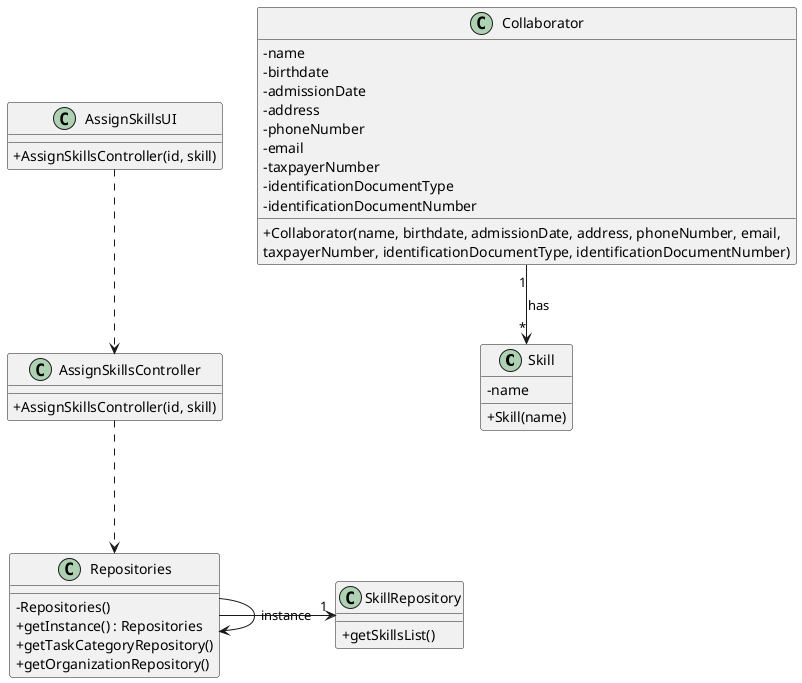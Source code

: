 @startuml
'skinparam monochrome true
skinparam packageStyle rectangle
skinparam shadowing false
skinparam linetype polyline
'skinparam linetype orto

skinparam classAttributeIconSize 0

'left to right direction

class Skill
{
    - name
    + Skill(name)
}

class Collaborator {
    - name
    - birthdate
    - admissionDate
    - address
    - phoneNumber
    - email
    - taxpayerNumber
    - identificationDocumentType
    - identificationDocumentNumber
    + Collaborator(name, birthdate, admissionDate, address, phoneNumber, email, \ntaxpayerNumber, identificationDocumentType, identificationDocumentNumber)
}

class AssignSkillsController {
    + AssignSkillsController(id, skill)
}

class AssignSkillsUI {
    + AssignSkillsController(id, skill)
}

class Repositories {
    - Repositories()
    + getInstance() : Repositories
    + getTaskCategoryRepository()
    + getOrganizationRepository()
}

class SkillRepository {
    + getSkillsList()
}

Collaborator "1" --> "*" Skill: has
AssignSkillsUI ..> AssignSkillsController
AssignSkillsController ...> Repositories

Repositories -> Repositories : instance
Repositories -> "1" SkillRepository


@enduml